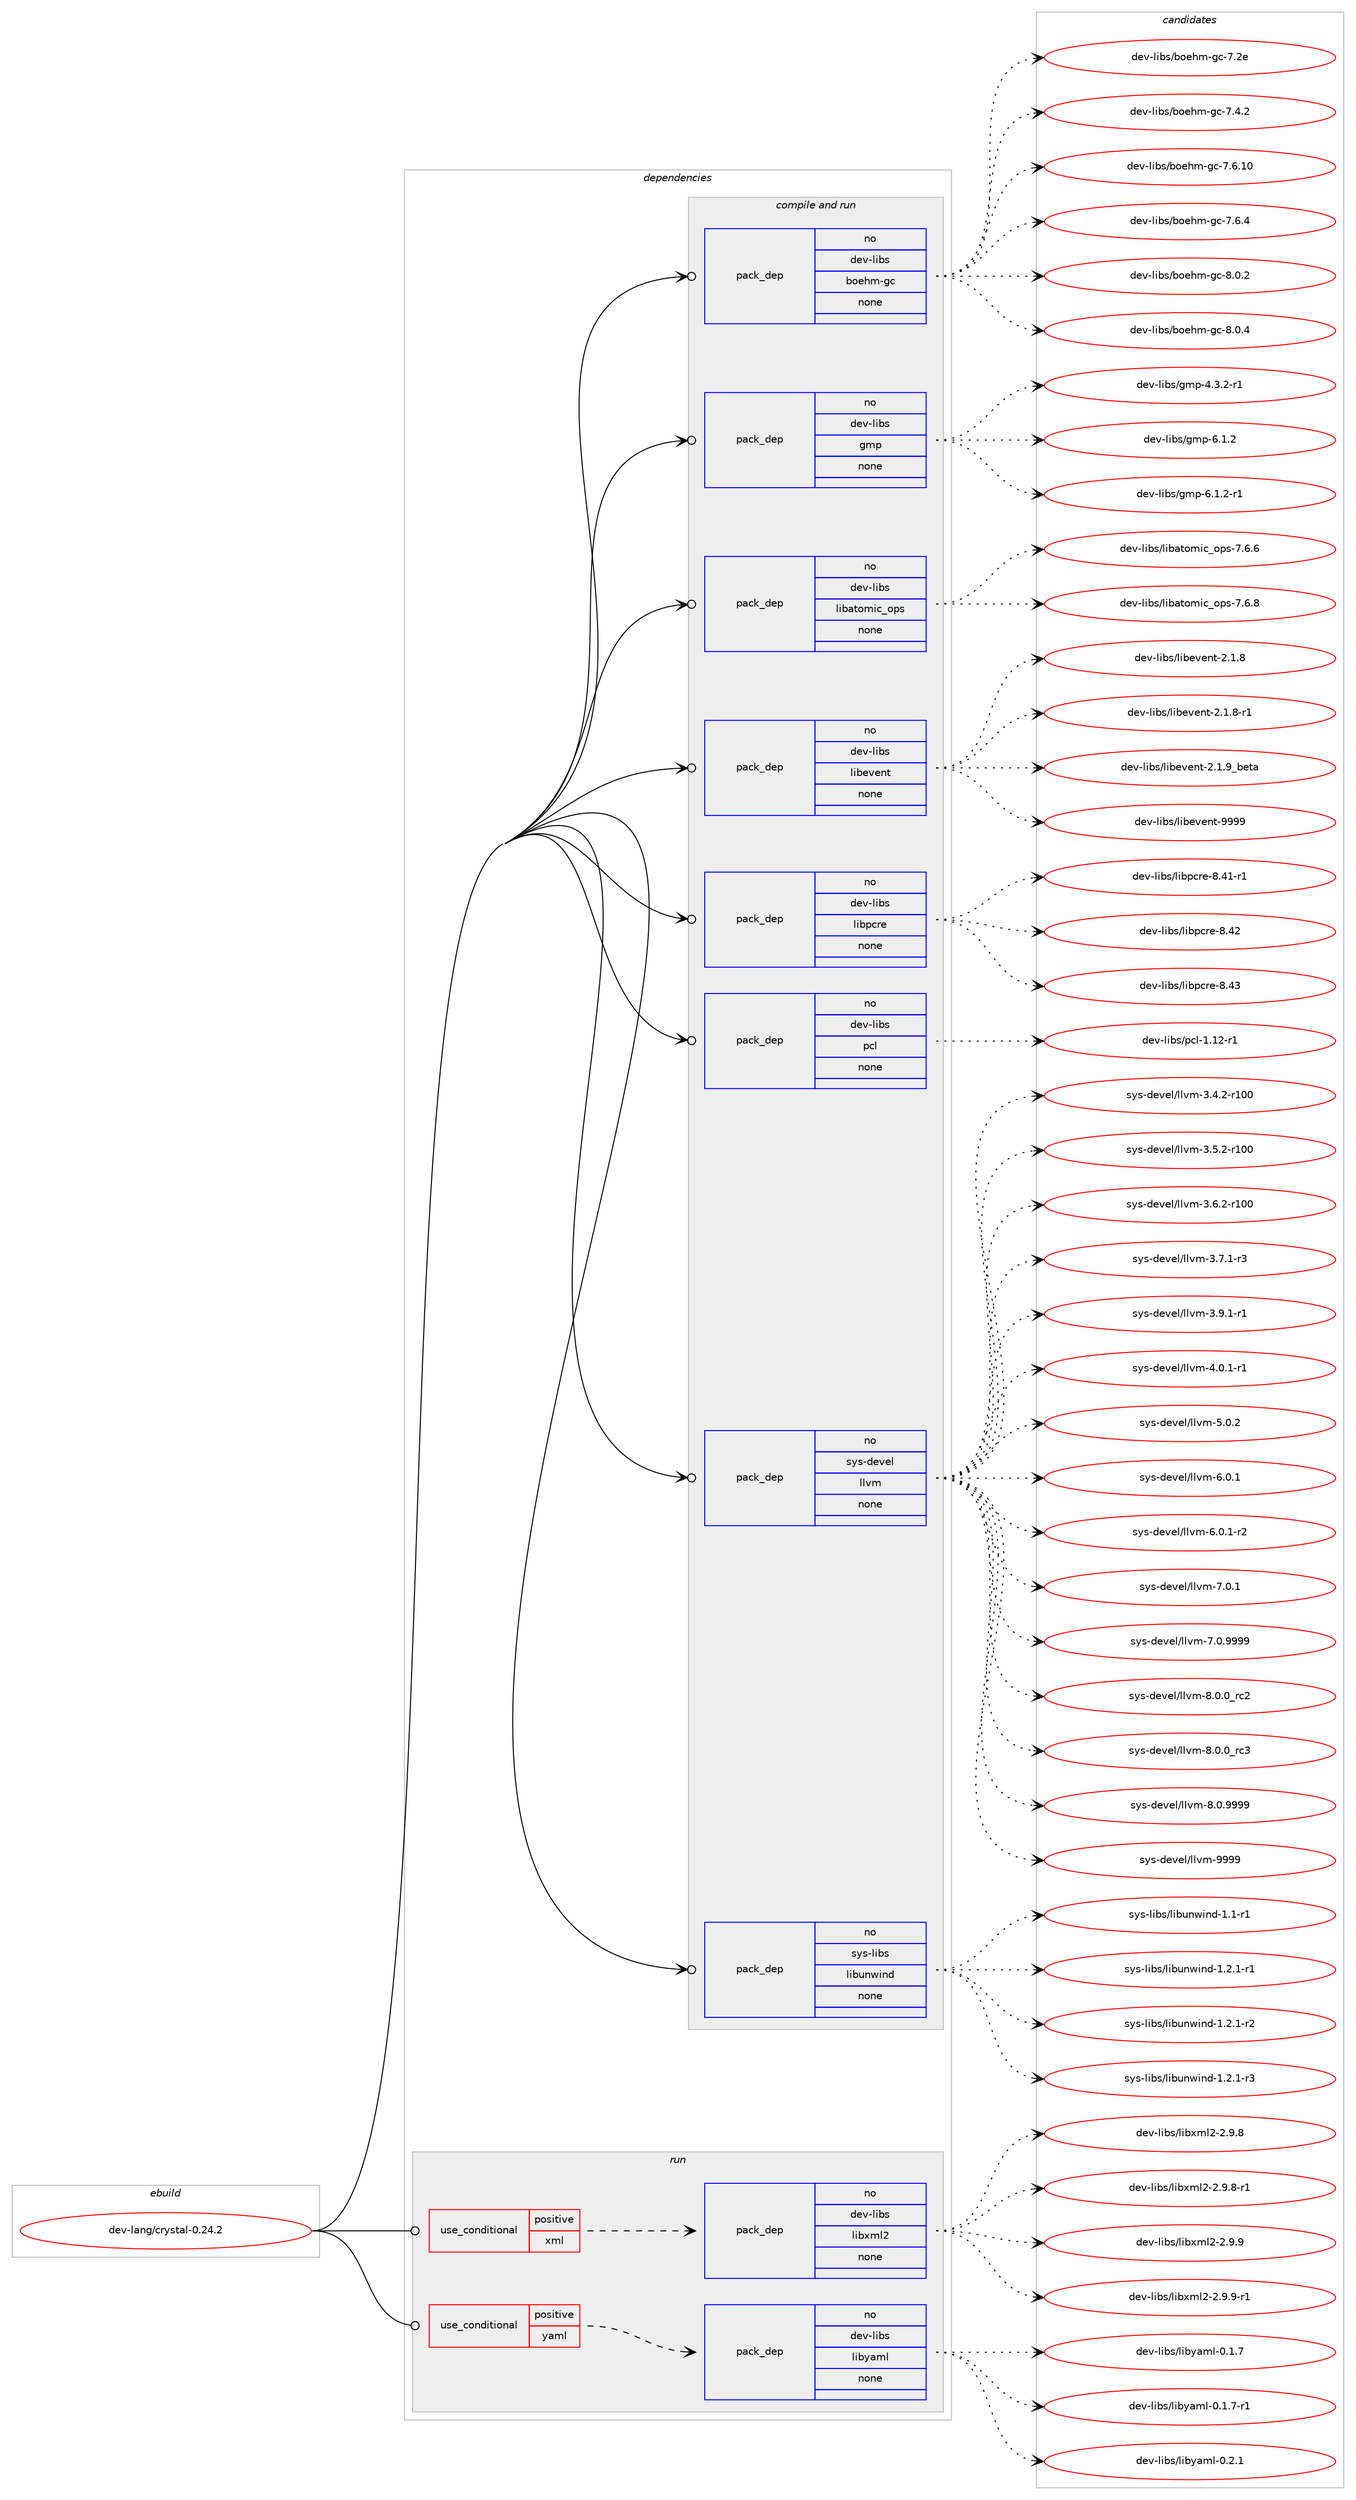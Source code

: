 digraph prolog {

# *************
# Graph options
# *************

newrank=true;
concentrate=true;
compound=true;
graph [rankdir=LR,fontname=Helvetica,fontsize=10,ranksep=1.5];#, ranksep=2.5, nodesep=0.2];
edge  [arrowhead=vee];
node  [fontname=Helvetica,fontsize=10];

# **********
# The ebuild
# **********

subgraph cluster_leftcol {
color=gray;
rank=same;
label=<<i>ebuild</i>>;
id [label="dev-lang/crystal-0.24.2", color=red, width=4, href="../dev-lang/crystal-0.24.2.svg"];
}

# ****************
# The dependencies
# ****************

subgraph cluster_midcol {
color=gray;
label=<<i>dependencies</i>>;
subgraph cluster_compile {
fillcolor="#eeeeee";
style=filled;
label=<<i>compile</i>>;
}
subgraph cluster_compileandrun {
fillcolor="#eeeeee";
style=filled;
label=<<i>compile and run</i>>;
subgraph pack972288 {
dependency1358225 [label=<<TABLE BORDER="0" CELLBORDER="1" CELLSPACING="0" CELLPADDING="4" WIDTH="220"><TR><TD ROWSPAN="6" CELLPADDING="30">pack_dep</TD></TR><TR><TD WIDTH="110">no</TD></TR><TR><TD>dev-libs</TD></TR><TR><TD>boehm-gc</TD></TR><TR><TD>none</TD></TR><TR><TD></TD></TR></TABLE>>, shape=none, color=blue];
}
id:e -> dependency1358225:w [weight=20,style="solid",arrowhead="odotvee"];
subgraph pack972289 {
dependency1358226 [label=<<TABLE BORDER="0" CELLBORDER="1" CELLSPACING="0" CELLPADDING="4" WIDTH="220"><TR><TD ROWSPAN="6" CELLPADDING="30">pack_dep</TD></TR><TR><TD WIDTH="110">no</TD></TR><TR><TD>dev-libs</TD></TR><TR><TD>gmp</TD></TR><TR><TD>none</TD></TR><TR><TD></TD></TR></TABLE>>, shape=none, color=blue];
}
id:e -> dependency1358226:w [weight=20,style="solid",arrowhead="odotvee"];
subgraph pack972290 {
dependency1358227 [label=<<TABLE BORDER="0" CELLBORDER="1" CELLSPACING="0" CELLPADDING="4" WIDTH="220"><TR><TD ROWSPAN="6" CELLPADDING="30">pack_dep</TD></TR><TR><TD WIDTH="110">no</TD></TR><TR><TD>dev-libs</TD></TR><TR><TD>libatomic_ops</TD></TR><TR><TD>none</TD></TR><TR><TD></TD></TR></TABLE>>, shape=none, color=blue];
}
id:e -> dependency1358227:w [weight=20,style="solid",arrowhead="odotvee"];
subgraph pack972291 {
dependency1358228 [label=<<TABLE BORDER="0" CELLBORDER="1" CELLSPACING="0" CELLPADDING="4" WIDTH="220"><TR><TD ROWSPAN="6" CELLPADDING="30">pack_dep</TD></TR><TR><TD WIDTH="110">no</TD></TR><TR><TD>dev-libs</TD></TR><TR><TD>libevent</TD></TR><TR><TD>none</TD></TR><TR><TD></TD></TR></TABLE>>, shape=none, color=blue];
}
id:e -> dependency1358228:w [weight=20,style="solid",arrowhead="odotvee"];
subgraph pack972292 {
dependency1358229 [label=<<TABLE BORDER="0" CELLBORDER="1" CELLSPACING="0" CELLPADDING="4" WIDTH="220"><TR><TD ROWSPAN="6" CELLPADDING="30">pack_dep</TD></TR><TR><TD WIDTH="110">no</TD></TR><TR><TD>dev-libs</TD></TR><TR><TD>libpcre</TD></TR><TR><TD>none</TD></TR><TR><TD></TD></TR></TABLE>>, shape=none, color=blue];
}
id:e -> dependency1358229:w [weight=20,style="solid",arrowhead="odotvee"];
subgraph pack972293 {
dependency1358230 [label=<<TABLE BORDER="0" CELLBORDER="1" CELLSPACING="0" CELLPADDING="4" WIDTH="220"><TR><TD ROWSPAN="6" CELLPADDING="30">pack_dep</TD></TR><TR><TD WIDTH="110">no</TD></TR><TR><TD>dev-libs</TD></TR><TR><TD>pcl</TD></TR><TR><TD>none</TD></TR><TR><TD></TD></TR></TABLE>>, shape=none, color=blue];
}
id:e -> dependency1358230:w [weight=20,style="solid",arrowhead="odotvee"];
subgraph pack972294 {
dependency1358231 [label=<<TABLE BORDER="0" CELLBORDER="1" CELLSPACING="0" CELLPADDING="4" WIDTH="220"><TR><TD ROWSPAN="6" CELLPADDING="30">pack_dep</TD></TR><TR><TD WIDTH="110">no</TD></TR><TR><TD>sys-devel</TD></TR><TR><TD>llvm</TD></TR><TR><TD>none</TD></TR><TR><TD></TD></TR></TABLE>>, shape=none, color=blue];
}
id:e -> dependency1358231:w [weight=20,style="solid",arrowhead="odotvee"];
subgraph pack972295 {
dependency1358232 [label=<<TABLE BORDER="0" CELLBORDER="1" CELLSPACING="0" CELLPADDING="4" WIDTH="220"><TR><TD ROWSPAN="6" CELLPADDING="30">pack_dep</TD></TR><TR><TD WIDTH="110">no</TD></TR><TR><TD>sys-libs</TD></TR><TR><TD>libunwind</TD></TR><TR><TD>none</TD></TR><TR><TD></TD></TR></TABLE>>, shape=none, color=blue];
}
id:e -> dependency1358232:w [weight=20,style="solid",arrowhead="odotvee"];
}
subgraph cluster_run {
fillcolor="#eeeeee";
style=filled;
label=<<i>run</i>>;
subgraph cond363474 {
dependency1358233 [label=<<TABLE BORDER="0" CELLBORDER="1" CELLSPACING="0" CELLPADDING="4"><TR><TD ROWSPAN="3" CELLPADDING="10">use_conditional</TD></TR><TR><TD>positive</TD></TR><TR><TD>xml</TD></TR></TABLE>>, shape=none, color=red];
subgraph pack972296 {
dependency1358234 [label=<<TABLE BORDER="0" CELLBORDER="1" CELLSPACING="0" CELLPADDING="4" WIDTH="220"><TR><TD ROWSPAN="6" CELLPADDING="30">pack_dep</TD></TR><TR><TD WIDTH="110">no</TD></TR><TR><TD>dev-libs</TD></TR><TR><TD>libxml2</TD></TR><TR><TD>none</TD></TR><TR><TD></TD></TR></TABLE>>, shape=none, color=blue];
}
dependency1358233:e -> dependency1358234:w [weight=20,style="dashed",arrowhead="vee"];
}
id:e -> dependency1358233:w [weight=20,style="solid",arrowhead="odot"];
subgraph cond363475 {
dependency1358235 [label=<<TABLE BORDER="0" CELLBORDER="1" CELLSPACING="0" CELLPADDING="4"><TR><TD ROWSPAN="3" CELLPADDING="10">use_conditional</TD></TR><TR><TD>positive</TD></TR><TR><TD>yaml</TD></TR></TABLE>>, shape=none, color=red];
subgraph pack972297 {
dependency1358236 [label=<<TABLE BORDER="0" CELLBORDER="1" CELLSPACING="0" CELLPADDING="4" WIDTH="220"><TR><TD ROWSPAN="6" CELLPADDING="30">pack_dep</TD></TR><TR><TD WIDTH="110">no</TD></TR><TR><TD>dev-libs</TD></TR><TR><TD>libyaml</TD></TR><TR><TD>none</TD></TR><TR><TD></TD></TR></TABLE>>, shape=none, color=blue];
}
dependency1358235:e -> dependency1358236:w [weight=20,style="dashed",arrowhead="vee"];
}
id:e -> dependency1358235:w [weight=20,style="solid",arrowhead="odot"];
}
}

# **************
# The candidates
# **************

subgraph cluster_choices {
rank=same;
color=gray;
label=<<i>candidates</i>>;

subgraph choice972288 {
color=black;
nodesep=1;
choice10010111845108105981154798111101104109451039945554650101 [label="dev-libs/boehm-gc-7.2e", color=red, width=4,href="../dev-libs/boehm-gc-7.2e.svg"];
choice100101118451081059811547981111011041094510399455546524650 [label="dev-libs/boehm-gc-7.4.2", color=red, width=4,href="../dev-libs/boehm-gc-7.4.2.svg"];
choice10010111845108105981154798111101104109451039945554654464948 [label="dev-libs/boehm-gc-7.6.10", color=red, width=4,href="../dev-libs/boehm-gc-7.6.10.svg"];
choice100101118451081059811547981111011041094510399455546544652 [label="dev-libs/boehm-gc-7.6.4", color=red, width=4,href="../dev-libs/boehm-gc-7.6.4.svg"];
choice100101118451081059811547981111011041094510399455646484650 [label="dev-libs/boehm-gc-8.0.2", color=red, width=4,href="../dev-libs/boehm-gc-8.0.2.svg"];
choice100101118451081059811547981111011041094510399455646484652 [label="dev-libs/boehm-gc-8.0.4", color=red, width=4,href="../dev-libs/boehm-gc-8.0.4.svg"];
dependency1358225:e -> choice10010111845108105981154798111101104109451039945554650101:w [style=dotted,weight="100"];
dependency1358225:e -> choice100101118451081059811547981111011041094510399455546524650:w [style=dotted,weight="100"];
dependency1358225:e -> choice10010111845108105981154798111101104109451039945554654464948:w [style=dotted,weight="100"];
dependency1358225:e -> choice100101118451081059811547981111011041094510399455546544652:w [style=dotted,weight="100"];
dependency1358225:e -> choice100101118451081059811547981111011041094510399455646484650:w [style=dotted,weight="100"];
dependency1358225:e -> choice100101118451081059811547981111011041094510399455646484652:w [style=dotted,weight="100"];
}
subgraph choice972289 {
color=black;
nodesep=1;
choice1001011184510810598115471031091124552465146504511449 [label="dev-libs/gmp-4.3.2-r1", color=red, width=4,href="../dev-libs/gmp-4.3.2-r1.svg"];
choice100101118451081059811547103109112455446494650 [label="dev-libs/gmp-6.1.2", color=red, width=4,href="../dev-libs/gmp-6.1.2.svg"];
choice1001011184510810598115471031091124554464946504511449 [label="dev-libs/gmp-6.1.2-r1", color=red, width=4,href="../dev-libs/gmp-6.1.2-r1.svg"];
dependency1358226:e -> choice1001011184510810598115471031091124552465146504511449:w [style=dotted,weight="100"];
dependency1358226:e -> choice100101118451081059811547103109112455446494650:w [style=dotted,weight="100"];
dependency1358226:e -> choice1001011184510810598115471031091124554464946504511449:w [style=dotted,weight="100"];
}
subgraph choice972290 {
color=black;
nodesep=1;
choice10010111845108105981154710810598971161111091059995111112115455546544654 [label="dev-libs/libatomic_ops-7.6.6", color=red, width=4,href="../dev-libs/libatomic_ops-7.6.6.svg"];
choice10010111845108105981154710810598971161111091059995111112115455546544656 [label="dev-libs/libatomic_ops-7.6.8", color=red, width=4,href="../dev-libs/libatomic_ops-7.6.8.svg"];
dependency1358227:e -> choice10010111845108105981154710810598971161111091059995111112115455546544654:w [style=dotted,weight="100"];
dependency1358227:e -> choice10010111845108105981154710810598971161111091059995111112115455546544656:w [style=dotted,weight="100"];
}
subgraph choice972291 {
color=black;
nodesep=1;
choice10010111845108105981154710810598101118101110116455046494656 [label="dev-libs/libevent-2.1.8", color=red, width=4,href="../dev-libs/libevent-2.1.8.svg"];
choice100101118451081059811547108105981011181011101164550464946564511449 [label="dev-libs/libevent-2.1.8-r1", color=red, width=4,href="../dev-libs/libevent-2.1.8-r1.svg"];
choice10010111845108105981154710810598101118101110116455046494657959810111697 [label="dev-libs/libevent-2.1.9_beta", color=red, width=4,href="../dev-libs/libevent-2.1.9_beta.svg"];
choice100101118451081059811547108105981011181011101164557575757 [label="dev-libs/libevent-9999", color=red, width=4,href="../dev-libs/libevent-9999.svg"];
dependency1358228:e -> choice10010111845108105981154710810598101118101110116455046494656:w [style=dotted,weight="100"];
dependency1358228:e -> choice100101118451081059811547108105981011181011101164550464946564511449:w [style=dotted,weight="100"];
dependency1358228:e -> choice10010111845108105981154710810598101118101110116455046494657959810111697:w [style=dotted,weight="100"];
dependency1358228:e -> choice100101118451081059811547108105981011181011101164557575757:w [style=dotted,weight="100"];
}
subgraph choice972292 {
color=black;
nodesep=1;
choice100101118451081059811547108105981129911410145564652494511449 [label="dev-libs/libpcre-8.41-r1", color=red, width=4,href="../dev-libs/libpcre-8.41-r1.svg"];
choice10010111845108105981154710810598112991141014556465250 [label="dev-libs/libpcre-8.42", color=red, width=4,href="../dev-libs/libpcre-8.42.svg"];
choice10010111845108105981154710810598112991141014556465251 [label="dev-libs/libpcre-8.43", color=red, width=4,href="../dev-libs/libpcre-8.43.svg"];
dependency1358229:e -> choice100101118451081059811547108105981129911410145564652494511449:w [style=dotted,weight="100"];
dependency1358229:e -> choice10010111845108105981154710810598112991141014556465250:w [style=dotted,weight="100"];
dependency1358229:e -> choice10010111845108105981154710810598112991141014556465251:w [style=dotted,weight="100"];
}
subgraph choice972293 {
color=black;
nodesep=1;
choice1001011184510810598115471129910845494649504511449 [label="dev-libs/pcl-1.12-r1", color=red, width=4,href="../dev-libs/pcl-1.12-r1.svg"];
dependency1358230:e -> choice1001011184510810598115471129910845494649504511449:w [style=dotted,weight="100"];
}
subgraph choice972294 {
color=black;
nodesep=1;
choice115121115451001011181011084710810811810945514652465045114494848 [label="sys-devel/llvm-3.4.2-r100", color=red, width=4,href="../sys-devel/llvm-3.4.2-r100.svg"];
choice115121115451001011181011084710810811810945514653465045114494848 [label="sys-devel/llvm-3.5.2-r100", color=red, width=4,href="../sys-devel/llvm-3.5.2-r100.svg"];
choice115121115451001011181011084710810811810945514654465045114494848 [label="sys-devel/llvm-3.6.2-r100", color=red, width=4,href="../sys-devel/llvm-3.6.2-r100.svg"];
choice11512111545100101118101108471081081181094551465546494511451 [label="sys-devel/llvm-3.7.1-r3", color=red, width=4,href="../sys-devel/llvm-3.7.1-r3.svg"];
choice11512111545100101118101108471081081181094551465746494511449 [label="sys-devel/llvm-3.9.1-r1", color=red, width=4,href="../sys-devel/llvm-3.9.1-r1.svg"];
choice11512111545100101118101108471081081181094552464846494511449 [label="sys-devel/llvm-4.0.1-r1", color=red, width=4,href="../sys-devel/llvm-4.0.1-r1.svg"];
choice1151211154510010111810110847108108118109455346484650 [label="sys-devel/llvm-5.0.2", color=red, width=4,href="../sys-devel/llvm-5.0.2.svg"];
choice1151211154510010111810110847108108118109455446484649 [label="sys-devel/llvm-6.0.1", color=red, width=4,href="../sys-devel/llvm-6.0.1.svg"];
choice11512111545100101118101108471081081181094554464846494511450 [label="sys-devel/llvm-6.0.1-r2", color=red, width=4,href="../sys-devel/llvm-6.0.1-r2.svg"];
choice1151211154510010111810110847108108118109455546484649 [label="sys-devel/llvm-7.0.1", color=red, width=4,href="../sys-devel/llvm-7.0.1.svg"];
choice1151211154510010111810110847108108118109455546484657575757 [label="sys-devel/llvm-7.0.9999", color=red, width=4,href="../sys-devel/llvm-7.0.9999.svg"];
choice1151211154510010111810110847108108118109455646484648951149950 [label="sys-devel/llvm-8.0.0_rc2", color=red, width=4,href="../sys-devel/llvm-8.0.0_rc2.svg"];
choice1151211154510010111810110847108108118109455646484648951149951 [label="sys-devel/llvm-8.0.0_rc3", color=red, width=4,href="../sys-devel/llvm-8.0.0_rc3.svg"];
choice1151211154510010111810110847108108118109455646484657575757 [label="sys-devel/llvm-8.0.9999", color=red, width=4,href="../sys-devel/llvm-8.0.9999.svg"];
choice11512111545100101118101108471081081181094557575757 [label="sys-devel/llvm-9999", color=red, width=4,href="../sys-devel/llvm-9999.svg"];
dependency1358231:e -> choice115121115451001011181011084710810811810945514652465045114494848:w [style=dotted,weight="100"];
dependency1358231:e -> choice115121115451001011181011084710810811810945514653465045114494848:w [style=dotted,weight="100"];
dependency1358231:e -> choice115121115451001011181011084710810811810945514654465045114494848:w [style=dotted,weight="100"];
dependency1358231:e -> choice11512111545100101118101108471081081181094551465546494511451:w [style=dotted,weight="100"];
dependency1358231:e -> choice11512111545100101118101108471081081181094551465746494511449:w [style=dotted,weight="100"];
dependency1358231:e -> choice11512111545100101118101108471081081181094552464846494511449:w [style=dotted,weight="100"];
dependency1358231:e -> choice1151211154510010111810110847108108118109455346484650:w [style=dotted,weight="100"];
dependency1358231:e -> choice1151211154510010111810110847108108118109455446484649:w [style=dotted,weight="100"];
dependency1358231:e -> choice11512111545100101118101108471081081181094554464846494511450:w [style=dotted,weight="100"];
dependency1358231:e -> choice1151211154510010111810110847108108118109455546484649:w [style=dotted,weight="100"];
dependency1358231:e -> choice1151211154510010111810110847108108118109455546484657575757:w [style=dotted,weight="100"];
dependency1358231:e -> choice1151211154510010111810110847108108118109455646484648951149950:w [style=dotted,weight="100"];
dependency1358231:e -> choice1151211154510010111810110847108108118109455646484648951149951:w [style=dotted,weight="100"];
dependency1358231:e -> choice1151211154510010111810110847108108118109455646484657575757:w [style=dotted,weight="100"];
dependency1358231:e -> choice11512111545100101118101108471081081181094557575757:w [style=dotted,weight="100"];
}
subgraph choice972295 {
color=black;
nodesep=1;
choice11512111545108105981154710810598117110119105110100454946494511449 [label="sys-libs/libunwind-1.1-r1", color=red, width=4,href="../sys-libs/libunwind-1.1-r1.svg"];
choice115121115451081059811547108105981171101191051101004549465046494511449 [label="sys-libs/libunwind-1.2.1-r1", color=red, width=4,href="../sys-libs/libunwind-1.2.1-r1.svg"];
choice115121115451081059811547108105981171101191051101004549465046494511450 [label="sys-libs/libunwind-1.2.1-r2", color=red, width=4,href="../sys-libs/libunwind-1.2.1-r2.svg"];
choice115121115451081059811547108105981171101191051101004549465046494511451 [label="sys-libs/libunwind-1.2.1-r3", color=red, width=4,href="../sys-libs/libunwind-1.2.1-r3.svg"];
dependency1358232:e -> choice11512111545108105981154710810598117110119105110100454946494511449:w [style=dotted,weight="100"];
dependency1358232:e -> choice115121115451081059811547108105981171101191051101004549465046494511449:w [style=dotted,weight="100"];
dependency1358232:e -> choice115121115451081059811547108105981171101191051101004549465046494511450:w [style=dotted,weight="100"];
dependency1358232:e -> choice115121115451081059811547108105981171101191051101004549465046494511451:w [style=dotted,weight="100"];
}
subgraph choice972296 {
color=black;
nodesep=1;
choice1001011184510810598115471081059812010910850455046574656 [label="dev-libs/libxml2-2.9.8", color=red, width=4,href="../dev-libs/libxml2-2.9.8.svg"];
choice10010111845108105981154710810598120109108504550465746564511449 [label="dev-libs/libxml2-2.9.8-r1", color=red, width=4,href="../dev-libs/libxml2-2.9.8-r1.svg"];
choice1001011184510810598115471081059812010910850455046574657 [label="dev-libs/libxml2-2.9.9", color=red, width=4,href="../dev-libs/libxml2-2.9.9.svg"];
choice10010111845108105981154710810598120109108504550465746574511449 [label="dev-libs/libxml2-2.9.9-r1", color=red, width=4,href="../dev-libs/libxml2-2.9.9-r1.svg"];
dependency1358234:e -> choice1001011184510810598115471081059812010910850455046574656:w [style=dotted,weight="100"];
dependency1358234:e -> choice10010111845108105981154710810598120109108504550465746564511449:w [style=dotted,weight="100"];
dependency1358234:e -> choice1001011184510810598115471081059812010910850455046574657:w [style=dotted,weight="100"];
dependency1358234:e -> choice10010111845108105981154710810598120109108504550465746574511449:w [style=dotted,weight="100"];
}
subgraph choice972297 {
color=black;
nodesep=1;
choice1001011184510810598115471081059812197109108454846494655 [label="dev-libs/libyaml-0.1.7", color=red, width=4,href="../dev-libs/libyaml-0.1.7.svg"];
choice10010111845108105981154710810598121971091084548464946554511449 [label="dev-libs/libyaml-0.1.7-r1", color=red, width=4,href="../dev-libs/libyaml-0.1.7-r1.svg"];
choice1001011184510810598115471081059812197109108454846504649 [label="dev-libs/libyaml-0.2.1", color=red, width=4,href="../dev-libs/libyaml-0.2.1.svg"];
dependency1358236:e -> choice1001011184510810598115471081059812197109108454846494655:w [style=dotted,weight="100"];
dependency1358236:e -> choice10010111845108105981154710810598121971091084548464946554511449:w [style=dotted,weight="100"];
dependency1358236:e -> choice1001011184510810598115471081059812197109108454846504649:w [style=dotted,weight="100"];
}
}

}
